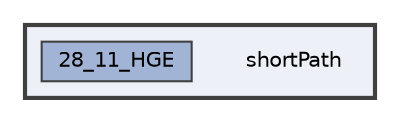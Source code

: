 digraph "C:/shortPath"
{
 // LATEX_PDF_SIZE
  bgcolor="transparent";
  edge [fontname=Helvetica,fontsize=10,labelfontname=Helvetica,labelfontsize=10];
  node [fontname=Helvetica,fontsize=10,shape=box,height=0.2,width=0.4];
  compound=true
  subgraph clusterdir_f48513a5019305087c24f93204cceefc {
    graph [ bgcolor="#edf0f7", pencolor="grey25", label="", fontname=Helvetica,fontsize=10 style="filled,bold", URL="dir_f48513a5019305087c24f93204cceefc.html",tooltip=""]
    dir_f48513a5019305087c24f93204cceefc [shape=plaintext, label="shortPath"];
  dir_029b2a472f8591f1a6774cd919363538 [label="28_11_HGE", fillcolor="#a2b4d6", color="grey25", style="filled", URL="dir_029b2a472f8591f1a6774cd919363538.html",tooltip=""];
  }
}
